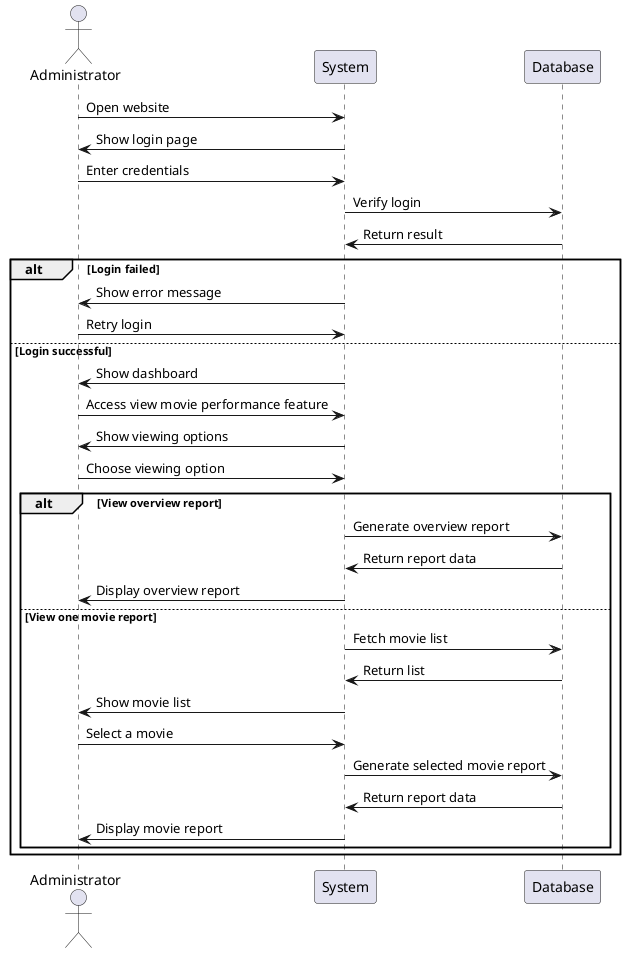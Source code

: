 @startuml

actor Administrator
participant System
participant Database

Administrator -> System: Open website
System -> Administrator: Show login page
Administrator -> System: Enter credentials
System -> Database: Verify login
Database -> System: Return result
alt Login failed
    System -> Administrator: Show error message
    Administrator -> System: Retry login
else Login successful
    System -> Administrator: Show dashboard
    Administrator -> System: Access view movie performance feature
    System -> Administrator: Show viewing options
    
    Administrator -> System: Choose viewing option
    alt View overview report
        System -> Database: Generate overview report
        Database -> System: Return report data
        System -> Administrator: Display overview report
    else View one movie report
        System -> Database: Fetch movie list
        Database -> System: Return list
        System -> Administrator: Show movie list
        Administrator -> System: Select a movie
        System -> Database: Generate selected movie report
        Database -> System: Return report data
        System -> Administrator: Display movie report
    end
end

@enduml
